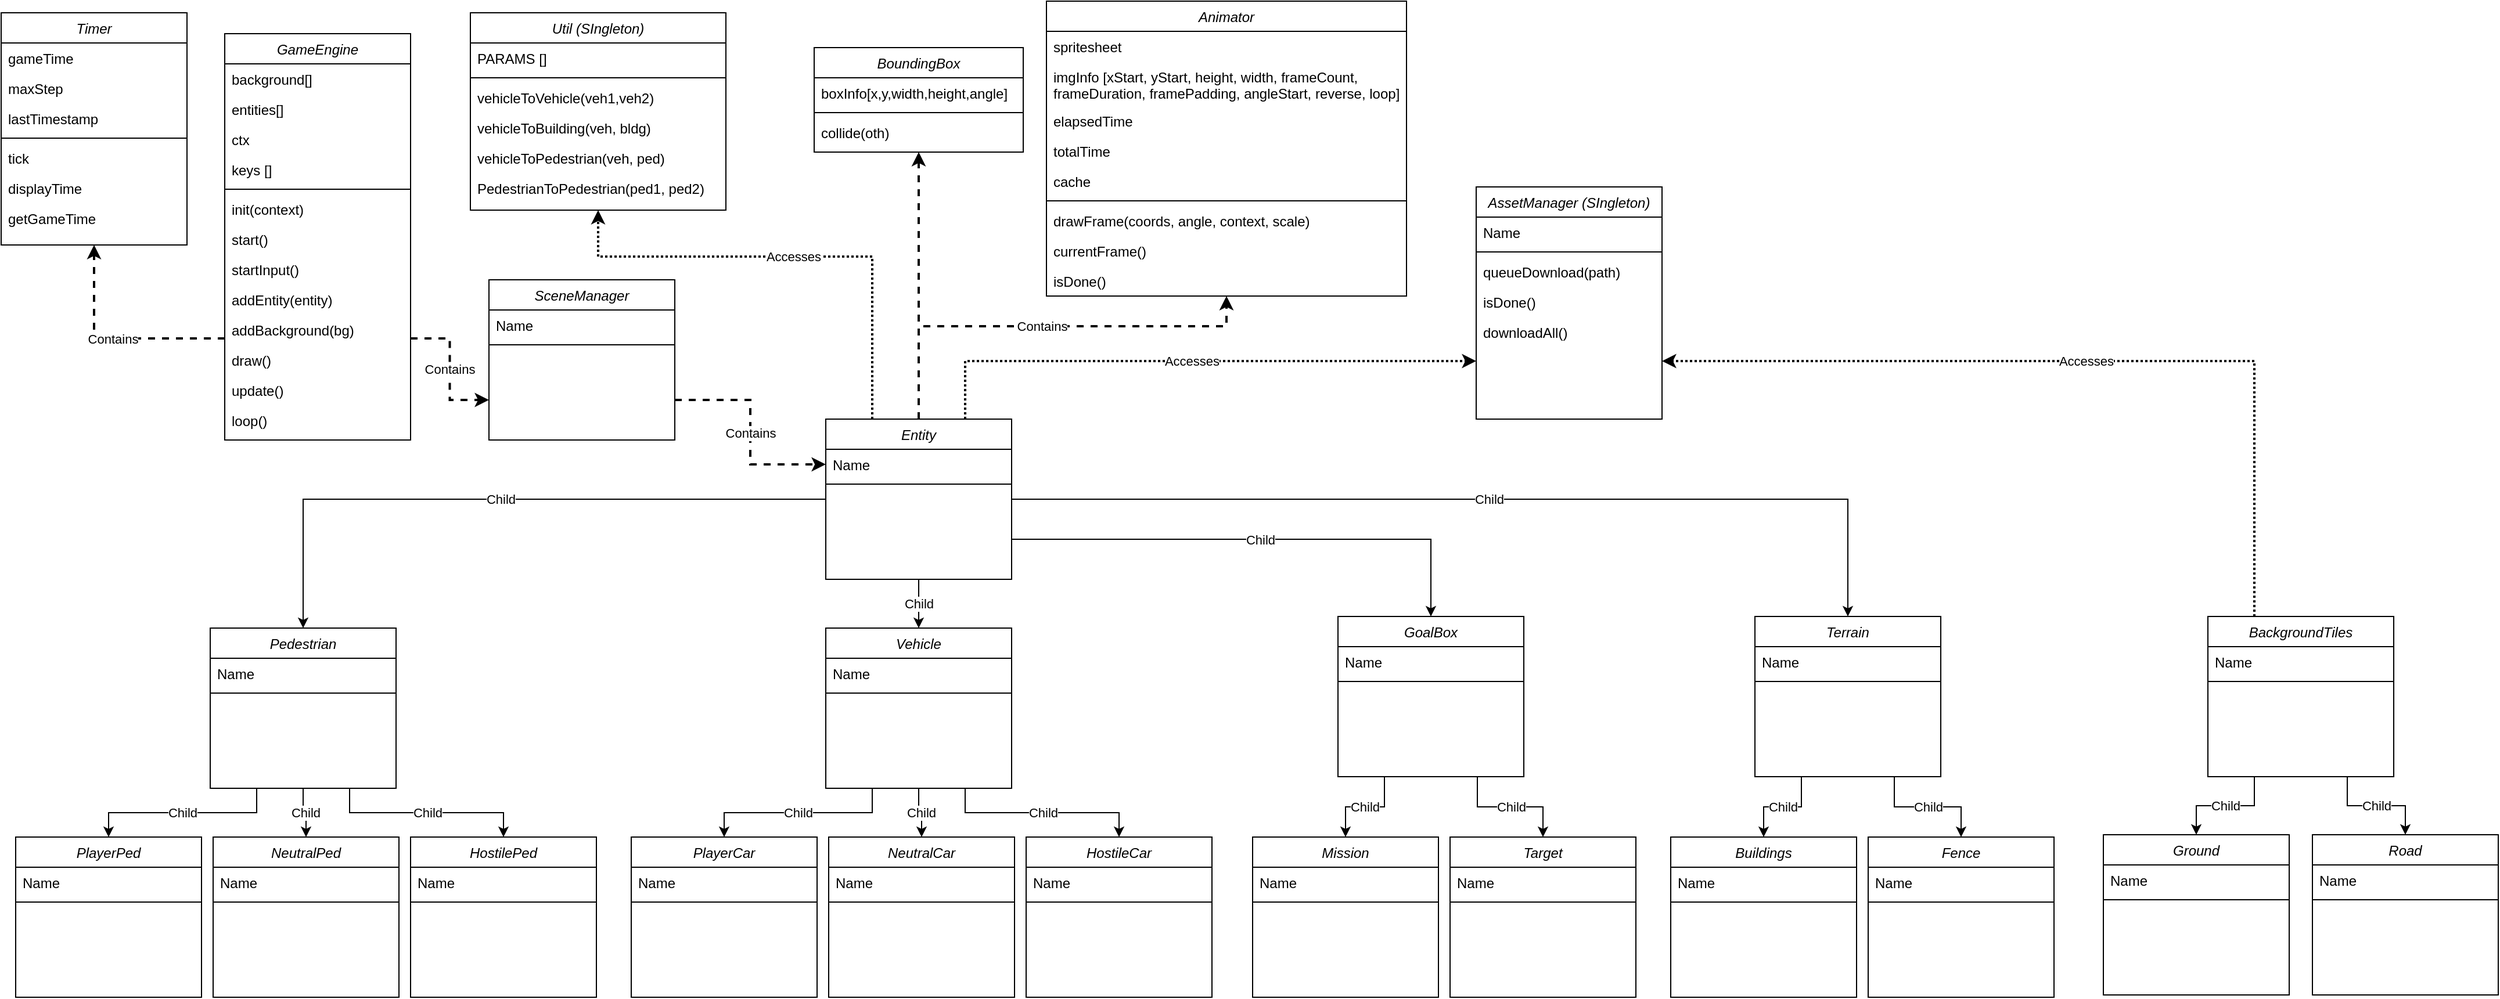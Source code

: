 <mxfile version="15.4.0" type="device"><diagram id="C5RBs43oDa-KdzZeNtuy" name="Game"><mxGraphModel dx="1024" dy="632" grid="1" gridSize="10" guides="1" tooltips="1" connect="1" arrows="1" fold="1" page="1" pageScale="1" pageWidth="827" pageHeight="1169" math="0" shadow="0"><root><mxCell id="WIyWlLk6GJQsqaUBKTNV-0"/><mxCell id="WIyWlLk6GJQsqaUBKTNV-1" parent="WIyWlLk6GJQsqaUBKTNV-0"/><mxCell id="l1KLPTebDnx1lyu9TXCn-94" value="Contains" style="edgeStyle=orthogonalEdgeStyle;rounded=0;orthogonalLoop=1;jettySize=auto;html=1;exitX=1;exitY=0.75;exitDx=0;exitDy=0;entryX=0;entryY=0.75;entryDx=0;entryDy=0;dashed=1;strokeWidth=2;" parent="WIyWlLk6GJQsqaUBKTNV-1" source="zkfFHV4jXpPFQw0GAbJ--0" target="l1KLPTebDnx1lyu9TXCn-67" edge="1"><mxGeometry relative="1" as="geometry"/></mxCell><mxCell id="zkfFHV4jXpPFQw0GAbJ--0" value="GameEngine" style="swimlane;fontStyle=2;align=center;verticalAlign=top;childLayout=stackLayout;horizontal=1;startSize=26;horizontalStack=0;resizeParent=1;resizeLast=0;collapsible=1;marginBottom=0;rounded=0;shadow=0;strokeWidth=1;" parent="WIyWlLk6GJQsqaUBKTNV-1" vertex="1"><mxGeometry x="202.5" y="38" width="160" height="350" as="geometry"><mxRectangle x="230" y="140" width="160" height="26" as="alternateBounds"/></mxGeometry></mxCell><mxCell id="zkfFHV4jXpPFQw0GAbJ--1" value="background[]" style="text;align=left;verticalAlign=top;spacingLeft=4;spacingRight=4;overflow=hidden;rotatable=0;points=[[0,0.5],[1,0.5]];portConstraint=eastwest;" parent="zkfFHV4jXpPFQw0GAbJ--0" vertex="1"><mxGeometry y="26" width="160" height="26" as="geometry"/></mxCell><mxCell id="om1hDxxVVIhPX9g-y12B-10" value="entities[]" style="text;align=left;verticalAlign=top;spacingLeft=4;spacingRight=4;overflow=hidden;rotatable=0;points=[[0,0.5],[1,0.5]];portConstraint=eastwest;" vertex="1" parent="zkfFHV4jXpPFQw0GAbJ--0"><mxGeometry y="52" width="160" height="26" as="geometry"/></mxCell><mxCell id="om1hDxxVVIhPX9g-y12B-12" value="ctx" style="text;align=left;verticalAlign=top;spacingLeft=4;spacingRight=4;overflow=hidden;rotatable=0;points=[[0,0.5],[1,0.5]];portConstraint=eastwest;" vertex="1" parent="zkfFHV4jXpPFQw0GAbJ--0"><mxGeometry y="78" width="160" height="26" as="geometry"/></mxCell><mxCell id="om1hDxxVVIhPX9g-y12B-13" value="keys []" style="text;align=left;verticalAlign=top;spacingLeft=4;spacingRight=4;overflow=hidden;rotatable=0;points=[[0,0.5],[1,0.5]];portConstraint=eastwest;" vertex="1" parent="zkfFHV4jXpPFQw0GAbJ--0"><mxGeometry y="104" width="160" height="26" as="geometry"/></mxCell><mxCell id="zkfFHV4jXpPFQw0GAbJ--4" value="" style="line;html=1;strokeWidth=1;align=left;verticalAlign=middle;spacingTop=-1;spacingLeft=3;spacingRight=3;rotatable=0;labelPosition=right;points=[];portConstraint=eastwest;" parent="zkfFHV4jXpPFQw0GAbJ--0" vertex="1"><mxGeometry y="130" width="160" height="8" as="geometry"/></mxCell><mxCell id="om1hDxxVVIhPX9g-y12B-0" value="init(context)" style="text;align=left;verticalAlign=top;spacingLeft=4;spacingRight=4;overflow=hidden;rotatable=0;points=[[0,0.5],[1,0.5]];portConstraint=eastwest;" vertex="1" parent="zkfFHV4jXpPFQw0GAbJ--0"><mxGeometry y="138" width="160" height="26" as="geometry"/></mxCell><mxCell id="om1hDxxVVIhPX9g-y12B-3" value="start()" style="text;align=left;verticalAlign=top;spacingLeft=4;spacingRight=4;overflow=hidden;rotatable=0;points=[[0,0.5],[1,0.5]];portConstraint=eastwest;" vertex="1" parent="zkfFHV4jXpPFQw0GAbJ--0"><mxGeometry y="164" width="160" height="26" as="geometry"/></mxCell><mxCell id="om1hDxxVVIhPX9g-y12B-4" value="startInput()" style="text;align=left;verticalAlign=top;spacingLeft=4;spacingRight=4;overflow=hidden;rotatable=0;points=[[0,0.5],[1,0.5]];portConstraint=eastwest;" vertex="1" parent="zkfFHV4jXpPFQw0GAbJ--0"><mxGeometry y="190" width="160" height="26" as="geometry"/></mxCell><mxCell id="om1hDxxVVIhPX9g-y12B-5" value="addEntity(entity)" style="text;align=left;verticalAlign=top;spacingLeft=4;spacingRight=4;overflow=hidden;rotatable=0;points=[[0,0.5],[1,0.5]];portConstraint=eastwest;" vertex="1" parent="zkfFHV4jXpPFQw0GAbJ--0"><mxGeometry y="216" width="160" height="26" as="geometry"/></mxCell><mxCell id="om1hDxxVVIhPX9g-y12B-6" value="addBackground(bg)" style="text;align=left;verticalAlign=top;spacingLeft=4;spacingRight=4;overflow=hidden;rotatable=0;points=[[0,0.5],[1,0.5]];portConstraint=eastwest;" vertex="1" parent="zkfFHV4jXpPFQw0GAbJ--0"><mxGeometry y="242" width="160" height="26" as="geometry"/></mxCell><mxCell id="om1hDxxVVIhPX9g-y12B-7" value="draw()" style="text;align=left;verticalAlign=top;spacingLeft=4;spacingRight=4;overflow=hidden;rotatable=0;points=[[0,0.5],[1,0.5]];portConstraint=eastwest;" vertex="1" parent="zkfFHV4jXpPFQw0GAbJ--0"><mxGeometry y="268" width="160" height="26" as="geometry"/></mxCell><mxCell id="om1hDxxVVIhPX9g-y12B-8" value="update()" style="text;align=left;verticalAlign=top;spacingLeft=4;spacingRight=4;overflow=hidden;rotatable=0;points=[[0,0.5],[1,0.5]];portConstraint=eastwest;" vertex="1" parent="zkfFHV4jXpPFQw0GAbJ--0"><mxGeometry y="294" width="160" height="26" as="geometry"/></mxCell><mxCell id="om1hDxxVVIhPX9g-y12B-9" value="loop()" style="text;align=left;verticalAlign=top;spacingLeft=4;spacingRight=4;overflow=hidden;rotatable=0;points=[[0,0.5],[1,0.5]];portConstraint=eastwest;" vertex="1" parent="zkfFHV4jXpPFQw0GAbJ--0"><mxGeometry y="320" width="160" height="26" as="geometry"/></mxCell><mxCell id="l1KLPTebDnx1lyu9TXCn-0" value="AssetManager (SIngleton)" style="swimlane;fontStyle=2;align=center;verticalAlign=top;childLayout=stackLayout;horizontal=1;startSize=26;horizontalStack=0;resizeParent=1;resizeLast=0;collapsible=1;marginBottom=0;rounded=0;shadow=0;strokeWidth=1;" parent="WIyWlLk6GJQsqaUBKTNV-1" vertex="1"><mxGeometry x="1280" y="170" width="160" height="200" as="geometry"><mxRectangle x="230" y="140" width="160" height="26" as="alternateBounds"/></mxGeometry></mxCell><mxCell id="l1KLPTebDnx1lyu9TXCn-1" value="Name" style="text;align=left;verticalAlign=top;spacingLeft=4;spacingRight=4;overflow=hidden;rotatable=0;points=[[0,0.5],[1,0.5]];portConstraint=eastwest;" parent="l1KLPTebDnx1lyu9TXCn-0" vertex="1"><mxGeometry y="26" width="160" height="26" as="geometry"/></mxCell><mxCell id="l1KLPTebDnx1lyu9TXCn-2" value="" style="line;html=1;strokeWidth=1;align=left;verticalAlign=middle;spacingTop=-1;spacingLeft=3;spacingRight=3;rotatable=0;labelPosition=right;points=[];portConstraint=eastwest;" parent="l1KLPTebDnx1lyu9TXCn-0" vertex="1"><mxGeometry y="52" width="160" height="8" as="geometry"/></mxCell><mxCell id="om1hDxxVVIhPX9g-y12B-14" value="queueDownload(path)" style="text;align=left;verticalAlign=top;spacingLeft=4;spacingRight=4;overflow=hidden;rotatable=0;points=[[0,0.5],[1,0.5]];portConstraint=eastwest;" vertex="1" parent="l1KLPTebDnx1lyu9TXCn-0"><mxGeometry y="60" width="160" height="26" as="geometry"/></mxCell><mxCell id="om1hDxxVVIhPX9g-y12B-15" value="isDone()" style="text;align=left;verticalAlign=top;spacingLeft=4;spacingRight=4;overflow=hidden;rotatable=0;points=[[0,0.5],[1,0.5]];portConstraint=eastwest;" vertex="1" parent="l1KLPTebDnx1lyu9TXCn-0"><mxGeometry y="86" width="160" height="26" as="geometry"/></mxCell><mxCell id="om1hDxxVVIhPX9g-y12B-16" value="downloadAll()" style="text;align=left;verticalAlign=top;spacingLeft=4;spacingRight=4;overflow=hidden;rotatable=0;points=[[0,0.5],[1,0.5]];portConstraint=eastwest;" vertex="1" parent="l1KLPTebDnx1lyu9TXCn-0"><mxGeometry y="112" width="160" height="26" as="geometry"/></mxCell><mxCell id="l1KLPTebDnx1lyu9TXCn-3" value="BoundingBox" style="swimlane;fontStyle=2;align=center;verticalAlign=top;childLayout=stackLayout;horizontal=1;startSize=26;horizontalStack=0;resizeParent=1;resizeLast=0;collapsible=1;marginBottom=0;rounded=0;shadow=0;strokeWidth=1;" parent="WIyWlLk6GJQsqaUBKTNV-1" vertex="1"><mxGeometry x="710" y="50" width="180" height="90" as="geometry"><mxRectangle x="230" y="140" width="160" height="26" as="alternateBounds"/></mxGeometry></mxCell><mxCell id="l1KLPTebDnx1lyu9TXCn-4" value="boxInfo[x,y,width,height,angle]" style="text;align=left;verticalAlign=top;spacingLeft=4;spacingRight=4;overflow=hidden;rotatable=0;points=[[0,0.5],[1,0.5]];portConstraint=eastwest;" parent="l1KLPTebDnx1lyu9TXCn-3" vertex="1"><mxGeometry y="26" width="180" height="26" as="geometry"/></mxCell><mxCell id="l1KLPTebDnx1lyu9TXCn-5" value="" style="line;html=1;strokeWidth=1;align=left;verticalAlign=middle;spacingTop=-1;spacingLeft=3;spacingRight=3;rotatable=0;labelPosition=right;points=[];portConstraint=eastwest;" parent="l1KLPTebDnx1lyu9TXCn-3" vertex="1"><mxGeometry y="52" width="180" height="8" as="geometry"/></mxCell><mxCell id="tDbL9Aos8U82Pil-wWXZ-18" value="collide(oth)" style="text;align=left;verticalAlign=top;spacingLeft=4;spacingRight=4;overflow=hidden;rotatable=0;points=[[0,0.5],[1,0.5]];portConstraint=eastwest;" parent="l1KLPTebDnx1lyu9TXCn-3" vertex="1"><mxGeometry y="60" width="180" height="26" as="geometry"/></mxCell><mxCell id="l1KLPTebDnx1lyu9TXCn-6" value="Animator" style="swimlane;fontStyle=2;align=center;verticalAlign=top;childLayout=stackLayout;horizontal=1;startSize=26;horizontalStack=0;resizeParent=1;resizeLast=0;collapsible=1;marginBottom=0;rounded=0;shadow=0;strokeWidth=1;" parent="WIyWlLk6GJQsqaUBKTNV-1" vertex="1"><mxGeometry x="910" y="10" width="310" height="254" as="geometry"><mxRectangle x="230" y="140" width="160" height="26" as="alternateBounds"/></mxGeometry></mxCell><mxCell id="l1KLPTebDnx1lyu9TXCn-7" value="spritesheet" style="text;align=left;verticalAlign=top;spacingLeft=4;spacingRight=4;overflow=hidden;rotatable=0;points=[[0,0.5],[1,0.5]];portConstraint=eastwest;" parent="l1KLPTebDnx1lyu9TXCn-6" vertex="1"><mxGeometry y="26" width="310" height="26" as="geometry"/></mxCell><mxCell id="tDbL9Aos8U82Pil-wWXZ-11" value="imgInfo [xStart, yStart, height, width, frameCount,&#10;frameDuration, framePadding, angleStart, reverse, loop]" style="text;align=left;verticalAlign=top;spacingLeft=4;spacingRight=4;overflow=hidden;rotatable=0;points=[[0,0.5],[1,0.5]];portConstraint=eastwest;" parent="l1KLPTebDnx1lyu9TXCn-6" vertex="1"><mxGeometry y="52" width="310" height="38" as="geometry"/></mxCell><mxCell id="tDbL9Aos8U82Pil-wWXZ-12" value="elapsedTime&#10;" style="text;align=left;verticalAlign=top;spacingLeft=4;spacingRight=4;overflow=hidden;rotatable=0;points=[[0,0.5],[1,0.5]];portConstraint=eastwest;" parent="l1KLPTebDnx1lyu9TXCn-6" vertex="1"><mxGeometry y="90" width="310" height="26" as="geometry"/></mxCell><mxCell id="tDbL9Aos8U82Pil-wWXZ-13" value="totalTime" style="text;align=left;verticalAlign=top;spacingLeft=4;spacingRight=4;overflow=hidden;rotatable=0;points=[[0,0.5],[1,0.5]];portConstraint=eastwest;" parent="l1KLPTebDnx1lyu9TXCn-6" vertex="1"><mxGeometry y="116" width="310" height="26" as="geometry"/></mxCell><mxCell id="tDbL9Aos8U82Pil-wWXZ-14" value="cache" style="text;align=left;verticalAlign=top;spacingLeft=4;spacingRight=4;overflow=hidden;rotatable=0;points=[[0,0.5],[1,0.5]];portConstraint=eastwest;" parent="l1KLPTebDnx1lyu9TXCn-6" vertex="1"><mxGeometry y="142" width="310" height="26" as="geometry"/></mxCell><mxCell id="l1KLPTebDnx1lyu9TXCn-8" value="" style="line;html=1;strokeWidth=1;align=left;verticalAlign=middle;spacingTop=-1;spacingLeft=3;spacingRight=3;rotatable=0;labelPosition=right;points=[];portConstraint=eastwest;" parent="l1KLPTebDnx1lyu9TXCn-6" vertex="1"><mxGeometry y="168" width="310" height="8" as="geometry"/></mxCell><mxCell id="tDbL9Aos8U82Pil-wWXZ-15" value="drawFrame(coords, angle, context, scale)" style="text;align=left;verticalAlign=top;spacingLeft=4;spacingRight=4;overflow=hidden;rotatable=0;points=[[0,0.5],[1,0.5]];portConstraint=eastwest;" parent="l1KLPTebDnx1lyu9TXCn-6" vertex="1"><mxGeometry y="176" width="310" height="26" as="geometry"/></mxCell><mxCell id="tDbL9Aos8U82Pil-wWXZ-16" value="currentFrame()" style="text;align=left;verticalAlign=top;spacingLeft=4;spacingRight=4;overflow=hidden;rotatable=0;points=[[0,0.5],[1,0.5]];portConstraint=eastwest;" parent="l1KLPTebDnx1lyu9TXCn-6" vertex="1"><mxGeometry y="202" width="310" height="26" as="geometry"/></mxCell><mxCell id="tDbL9Aos8U82Pil-wWXZ-17" value="isDone()" style="text;align=left;verticalAlign=top;spacingLeft=4;spacingRight=4;overflow=hidden;rotatable=0;points=[[0,0.5],[1,0.5]];portConstraint=eastwest;" parent="l1KLPTebDnx1lyu9TXCn-6" vertex="1"><mxGeometry y="228" width="310" height="26" as="geometry"/></mxCell><mxCell id="l1KLPTebDnx1lyu9TXCn-92" value="Child" style="edgeStyle=orthogonalEdgeStyle;rounded=0;orthogonalLoop=1;jettySize=auto;html=1;exitX=0.25;exitY=1;exitDx=0;exitDy=0;entryX=0.5;entryY=0;entryDx=0;entryDy=0;" parent="WIyWlLk6GJQsqaUBKTNV-1" source="l1KLPTebDnx1lyu9TXCn-9" target="l1KLPTebDnx1lyu9TXCn-12" edge="1"><mxGeometry relative="1" as="geometry"/></mxCell><mxCell id="l1KLPTebDnx1lyu9TXCn-93" value="Child" style="edgeStyle=orthogonalEdgeStyle;rounded=0;orthogonalLoop=1;jettySize=auto;html=1;exitX=0.75;exitY=1;exitDx=0;exitDy=0;entryX=0.5;entryY=0;entryDx=0;entryDy=0;" parent="WIyWlLk6GJQsqaUBKTNV-1" source="l1KLPTebDnx1lyu9TXCn-9" target="l1KLPTebDnx1lyu9TXCn-15" edge="1"><mxGeometry relative="1" as="geometry"/></mxCell><mxCell id="l1KLPTebDnx1lyu9TXCn-98" value="Accesses" style="edgeStyle=orthogonalEdgeStyle;rounded=0;orthogonalLoop=1;jettySize=auto;html=1;exitX=0.25;exitY=0;exitDx=0;exitDy=0;entryX=1;entryY=0.75;entryDx=0;entryDy=0;strokeWidth=2;dashed=1;dashPattern=1 1;" parent="WIyWlLk6GJQsqaUBKTNV-1" source="l1KLPTebDnx1lyu9TXCn-9" target="l1KLPTebDnx1lyu9TXCn-0" edge="1"><mxGeometry relative="1" as="geometry"/></mxCell><mxCell id="l1KLPTebDnx1lyu9TXCn-9" value="BackgroundTiles" style="swimlane;fontStyle=2;align=center;verticalAlign=top;childLayout=stackLayout;horizontal=1;startSize=26;horizontalStack=0;resizeParent=1;resizeLast=0;collapsible=1;marginBottom=0;rounded=0;shadow=0;strokeWidth=1;" parent="WIyWlLk6GJQsqaUBKTNV-1" vertex="1"><mxGeometry x="1910" y="540" width="160" height="138" as="geometry"><mxRectangle x="230" y="140" width="160" height="26" as="alternateBounds"/></mxGeometry></mxCell><mxCell id="l1KLPTebDnx1lyu9TXCn-10" value="Name" style="text;align=left;verticalAlign=top;spacingLeft=4;spacingRight=4;overflow=hidden;rotatable=0;points=[[0,0.5],[1,0.5]];portConstraint=eastwest;" parent="l1KLPTebDnx1lyu9TXCn-9" vertex="1"><mxGeometry y="26" width="160" height="26" as="geometry"/></mxCell><mxCell id="l1KLPTebDnx1lyu9TXCn-11" value="" style="line;html=1;strokeWidth=1;align=left;verticalAlign=middle;spacingTop=-1;spacingLeft=3;spacingRight=3;rotatable=0;labelPosition=right;points=[];portConstraint=eastwest;" parent="l1KLPTebDnx1lyu9TXCn-9" vertex="1"><mxGeometry y="52" width="160" height="8" as="geometry"/></mxCell><mxCell id="l1KLPTebDnx1lyu9TXCn-12" value="Ground" style="swimlane;fontStyle=2;align=center;verticalAlign=top;childLayout=stackLayout;horizontal=1;startSize=26;horizontalStack=0;resizeParent=1;resizeLast=0;collapsible=1;marginBottom=0;rounded=0;shadow=0;strokeWidth=1;" parent="WIyWlLk6GJQsqaUBKTNV-1" vertex="1"><mxGeometry x="1820" y="728" width="160" height="138" as="geometry"><mxRectangle x="230" y="140" width="160" height="26" as="alternateBounds"/></mxGeometry></mxCell><mxCell id="l1KLPTebDnx1lyu9TXCn-13" value="Name" style="text;align=left;verticalAlign=top;spacingLeft=4;spacingRight=4;overflow=hidden;rotatable=0;points=[[0,0.5],[1,0.5]];portConstraint=eastwest;" parent="l1KLPTebDnx1lyu9TXCn-12" vertex="1"><mxGeometry y="26" width="160" height="26" as="geometry"/></mxCell><mxCell id="l1KLPTebDnx1lyu9TXCn-14" value="" style="line;html=1;strokeWidth=1;align=left;verticalAlign=middle;spacingTop=-1;spacingLeft=3;spacingRight=3;rotatable=0;labelPosition=right;points=[];portConstraint=eastwest;" parent="l1KLPTebDnx1lyu9TXCn-12" vertex="1"><mxGeometry y="52" width="160" height="8" as="geometry"/></mxCell><mxCell id="l1KLPTebDnx1lyu9TXCn-15" value="Road" style="swimlane;fontStyle=2;align=center;verticalAlign=top;childLayout=stackLayout;horizontal=1;startSize=26;horizontalStack=0;resizeParent=1;resizeLast=0;collapsible=1;marginBottom=0;rounded=0;shadow=0;strokeWidth=1;" parent="WIyWlLk6GJQsqaUBKTNV-1" vertex="1"><mxGeometry x="2000" y="728" width="160" height="138" as="geometry"><mxRectangle x="230" y="140" width="160" height="26" as="alternateBounds"/></mxGeometry></mxCell><mxCell id="l1KLPTebDnx1lyu9TXCn-16" value="Name" style="text;align=left;verticalAlign=top;spacingLeft=4;spacingRight=4;overflow=hidden;rotatable=0;points=[[0,0.5],[1,0.5]];portConstraint=eastwest;" parent="l1KLPTebDnx1lyu9TXCn-15" vertex="1"><mxGeometry y="26" width="160" height="26" as="geometry"/></mxCell><mxCell id="l1KLPTebDnx1lyu9TXCn-17" value="" style="line;html=1;strokeWidth=1;align=left;verticalAlign=middle;spacingTop=-1;spacingLeft=3;spacingRight=3;rotatable=0;labelPosition=right;points=[];portConstraint=eastwest;" parent="l1KLPTebDnx1lyu9TXCn-15" vertex="1"><mxGeometry y="52" width="160" height="8" as="geometry"/></mxCell><mxCell id="l1KLPTebDnx1lyu9TXCn-18" value="Buildings" style="swimlane;fontStyle=2;align=center;verticalAlign=top;childLayout=stackLayout;horizontal=1;startSize=26;horizontalStack=0;resizeParent=1;resizeLast=0;collapsible=1;marginBottom=0;rounded=0;shadow=0;strokeWidth=1;" parent="WIyWlLk6GJQsqaUBKTNV-1" vertex="1"><mxGeometry x="1447.5" y="730" width="160" height="138" as="geometry"><mxRectangle x="230" y="140" width="160" height="26" as="alternateBounds"/></mxGeometry></mxCell><mxCell id="l1KLPTebDnx1lyu9TXCn-19" value="Name" style="text;align=left;verticalAlign=top;spacingLeft=4;spacingRight=4;overflow=hidden;rotatable=0;points=[[0,0.5],[1,0.5]];portConstraint=eastwest;" parent="l1KLPTebDnx1lyu9TXCn-18" vertex="1"><mxGeometry y="26" width="160" height="26" as="geometry"/></mxCell><mxCell id="l1KLPTebDnx1lyu9TXCn-20" value="" style="line;html=1;strokeWidth=1;align=left;verticalAlign=middle;spacingTop=-1;spacingLeft=3;spacingRight=3;rotatable=0;labelPosition=right;points=[];portConstraint=eastwest;" parent="l1KLPTebDnx1lyu9TXCn-18" vertex="1"><mxGeometry y="52" width="160" height="8" as="geometry"/></mxCell><mxCell id="l1KLPTebDnx1lyu9TXCn-82" value="Child" style="edgeStyle=orthogonalEdgeStyle;rounded=0;orthogonalLoop=1;jettySize=auto;html=1;exitX=0.25;exitY=1;exitDx=0;exitDy=0;entryX=0.5;entryY=0;entryDx=0;entryDy=0;" parent="WIyWlLk6GJQsqaUBKTNV-1" source="l1KLPTebDnx1lyu9TXCn-21" target="l1KLPTebDnx1lyu9TXCn-33" edge="1"><mxGeometry relative="1" as="geometry"/></mxCell><mxCell id="l1KLPTebDnx1lyu9TXCn-83" value="Child" style="edgeStyle=orthogonalEdgeStyle;rounded=0;orthogonalLoop=1;jettySize=auto;html=1;exitX=0.5;exitY=1;exitDx=0;exitDy=0;entryX=0.5;entryY=0;entryDx=0;entryDy=0;" parent="WIyWlLk6GJQsqaUBKTNV-1" source="l1KLPTebDnx1lyu9TXCn-21" target="l1KLPTebDnx1lyu9TXCn-36" edge="1"><mxGeometry relative="1" as="geometry"/></mxCell><mxCell id="l1KLPTebDnx1lyu9TXCn-84" value="Child" style="edgeStyle=orthogonalEdgeStyle;rounded=0;orthogonalLoop=1;jettySize=auto;html=1;exitX=0.75;exitY=1;exitDx=0;exitDy=0;entryX=0.5;entryY=0;entryDx=0;entryDy=0;" parent="WIyWlLk6GJQsqaUBKTNV-1" source="l1KLPTebDnx1lyu9TXCn-21" target="l1KLPTebDnx1lyu9TXCn-49" edge="1"><mxGeometry relative="1" as="geometry"/></mxCell><mxCell id="l1KLPTebDnx1lyu9TXCn-21" value="Pedestrian" style="swimlane;fontStyle=2;align=center;verticalAlign=top;childLayout=stackLayout;horizontal=1;startSize=26;horizontalStack=0;resizeParent=1;resizeLast=0;collapsible=1;marginBottom=0;rounded=0;shadow=0;strokeWidth=1;" parent="WIyWlLk6GJQsqaUBKTNV-1" vertex="1"><mxGeometry x="190" y="550" width="160" height="138" as="geometry"><mxRectangle x="230" y="140" width="160" height="26" as="alternateBounds"/></mxGeometry></mxCell><mxCell id="l1KLPTebDnx1lyu9TXCn-22" value="Name" style="text;align=left;verticalAlign=top;spacingLeft=4;spacingRight=4;overflow=hidden;rotatable=0;points=[[0,0.5],[1,0.5]];portConstraint=eastwest;" parent="l1KLPTebDnx1lyu9TXCn-21" vertex="1"><mxGeometry y="26" width="160" height="26" as="geometry"/></mxCell><mxCell id="l1KLPTebDnx1lyu9TXCn-23" value="" style="line;html=1;strokeWidth=1;align=left;verticalAlign=middle;spacingTop=-1;spacingLeft=3;spacingRight=3;rotatable=0;labelPosition=right;points=[];portConstraint=eastwest;" parent="l1KLPTebDnx1lyu9TXCn-21" vertex="1"><mxGeometry y="52" width="160" height="8" as="geometry"/></mxCell><mxCell id="l1KLPTebDnx1lyu9TXCn-85" value="Child" style="edgeStyle=orthogonalEdgeStyle;rounded=0;orthogonalLoop=1;jettySize=auto;html=1;exitX=0.5;exitY=1;exitDx=0;exitDy=0;entryX=0.5;entryY=0;entryDx=0;entryDy=0;" parent="WIyWlLk6GJQsqaUBKTNV-1" source="l1KLPTebDnx1lyu9TXCn-24" target="l1KLPTebDnx1lyu9TXCn-30" edge="1"><mxGeometry relative="1" as="geometry"/></mxCell><mxCell id="l1KLPTebDnx1lyu9TXCn-86" value="Child" style="edgeStyle=orthogonalEdgeStyle;rounded=0;orthogonalLoop=1;jettySize=auto;html=1;exitX=0.25;exitY=1;exitDx=0;exitDy=0;entryX=0.5;entryY=0;entryDx=0;entryDy=0;" parent="WIyWlLk6GJQsqaUBKTNV-1" source="l1KLPTebDnx1lyu9TXCn-24" target="l1KLPTebDnx1lyu9TXCn-27" edge="1"><mxGeometry relative="1" as="geometry"/></mxCell><mxCell id="l1KLPTebDnx1lyu9TXCn-87" value="Child" style="edgeStyle=orthogonalEdgeStyle;rounded=0;orthogonalLoop=1;jettySize=auto;html=1;exitX=0.75;exitY=1;exitDx=0;exitDy=0;entryX=0.5;entryY=0;entryDx=0;entryDy=0;" parent="WIyWlLk6GJQsqaUBKTNV-1" source="l1KLPTebDnx1lyu9TXCn-24" target="l1KLPTebDnx1lyu9TXCn-52" edge="1"><mxGeometry relative="1" as="geometry"/></mxCell><mxCell id="l1KLPTebDnx1lyu9TXCn-24" value="Vehicle" style="swimlane;fontStyle=2;align=center;verticalAlign=top;childLayout=stackLayout;horizontal=1;startSize=26;horizontalStack=0;resizeParent=1;resizeLast=0;collapsible=1;marginBottom=0;rounded=0;shadow=0;strokeWidth=1;" parent="WIyWlLk6GJQsqaUBKTNV-1" vertex="1"><mxGeometry x="720" y="550" width="160" height="138" as="geometry"><mxRectangle x="230" y="140" width="160" height="26" as="alternateBounds"/></mxGeometry></mxCell><mxCell id="l1KLPTebDnx1lyu9TXCn-25" value="Name" style="text;align=left;verticalAlign=top;spacingLeft=4;spacingRight=4;overflow=hidden;rotatable=0;points=[[0,0.5],[1,0.5]];portConstraint=eastwest;" parent="l1KLPTebDnx1lyu9TXCn-24" vertex="1"><mxGeometry y="26" width="160" height="26" as="geometry"/></mxCell><mxCell id="l1KLPTebDnx1lyu9TXCn-26" value="" style="line;html=1;strokeWidth=1;align=left;verticalAlign=middle;spacingTop=-1;spacingLeft=3;spacingRight=3;rotatable=0;labelPosition=right;points=[];portConstraint=eastwest;" parent="l1KLPTebDnx1lyu9TXCn-24" vertex="1"><mxGeometry y="52" width="160" height="8" as="geometry"/></mxCell><mxCell id="l1KLPTebDnx1lyu9TXCn-27" value="PlayerCar" style="swimlane;fontStyle=2;align=center;verticalAlign=top;childLayout=stackLayout;horizontal=1;startSize=26;horizontalStack=0;resizeParent=1;resizeLast=0;collapsible=1;marginBottom=0;rounded=0;shadow=0;strokeWidth=1;" parent="WIyWlLk6GJQsqaUBKTNV-1" vertex="1"><mxGeometry x="552.5" y="730" width="160" height="138" as="geometry"><mxRectangle x="230" y="140" width="160" height="26" as="alternateBounds"/></mxGeometry></mxCell><mxCell id="l1KLPTebDnx1lyu9TXCn-28" value="Name" style="text;align=left;verticalAlign=top;spacingLeft=4;spacingRight=4;overflow=hidden;rotatable=0;points=[[0,0.5],[1,0.5]];portConstraint=eastwest;" parent="l1KLPTebDnx1lyu9TXCn-27" vertex="1"><mxGeometry y="26" width="160" height="26" as="geometry"/></mxCell><mxCell id="l1KLPTebDnx1lyu9TXCn-29" value="" style="line;html=1;strokeWidth=1;align=left;verticalAlign=middle;spacingTop=-1;spacingLeft=3;spacingRight=3;rotatable=0;labelPosition=right;points=[];portConstraint=eastwest;" parent="l1KLPTebDnx1lyu9TXCn-27" vertex="1"><mxGeometry y="52" width="160" height="8" as="geometry"/></mxCell><mxCell id="l1KLPTebDnx1lyu9TXCn-30" value="NeutralCar" style="swimlane;fontStyle=2;align=center;verticalAlign=top;childLayout=stackLayout;horizontal=1;startSize=26;horizontalStack=0;resizeParent=1;resizeLast=0;collapsible=1;marginBottom=0;rounded=0;shadow=0;strokeWidth=1;" parent="WIyWlLk6GJQsqaUBKTNV-1" vertex="1"><mxGeometry x="722.5" y="730" width="160" height="138" as="geometry"><mxRectangle x="230" y="140" width="160" height="26" as="alternateBounds"/></mxGeometry></mxCell><mxCell id="l1KLPTebDnx1lyu9TXCn-31" value="Name" style="text;align=left;verticalAlign=top;spacingLeft=4;spacingRight=4;overflow=hidden;rotatable=0;points=[[0,0.5],[1,0.5]];portConstraint=eastwest;" parent="l1KLPTebDnx1lyu9TXCn-30" vertex="1"><mxGeometry y="26" width="160" height="26" as="geometry"/></mxCell><mxCell id="l1KLPTebDnx1lyu9TXCn-32" value="" style="line;html=1;strokeWidth=1;align=left;verticalAlign=middle;spacingTop=-1;spacingLeft=3;spacingRight=3;rotatable=0;labelPosition=right;points=[];portConstraint=eastwest;" parent="l1KLPTebDnx1lyu9TXCn-30" vertex="1"><mxGeometry y="52" width="160" height="8" as="geometry"/></mxCell><mxCell id="l1KLPTebDnx1lyu9TXCn-33" value="PlayerPed" style="swimlane;fontStyle=2;align=center;verticalAlign=top;childLayout=stackLayout;horizontal=1;startSize=26;horizontalStack=0;resizeParent=1;resizeLast=0;collapsible=1;marginBottom=0;rounded=0;shadow=0;strokeWidth=1;" parent="WIyWlLk6GJQsqaUBKTNV-1" vertex="1"><mxGeometry x="22.5" y="730" width="160" height="138" as="geometry"><mxRectangle x="230" y="140" width="160" height="26" as="alternateBounds"/></mxGeometry></mxCell><mxCell id="l1KLPTebDnx1lyu9TXCn-34" value="Name" style="text;align=left;verticalAlign=top;spacingLeft=4;spacingRight=4;overflow=hidden;rotatable=0;points=[[0,0.5],[1,0.5]];portConstraint=eastwest;" parent="l1KLPTebDnx1lyu9TXCn-33" vertex="1"><mxGeometry y="26" width="160" height="26" as="geometry"/></mxCell><mxCell id="l1KLPTebDnx1lyu9TXCn-35" value="" style="line;html=1;strokeWidth=1;align=left;verticalAlign=middle;spacingTop=-1;spacingLeft=3;spacingRight=3;rotatable=0;labelPosition=right;points=[];portConstraint=eastwest;" parent="l1KLPTebDnx1lyu9TXCn-33" vertex="1"><mxGeometry y="52" width="160" height="8" as="geometry"/></mxCell><mxCell id="l1KLPTebDnx1lyu9TXCn-36" value="NeutralPed" style="swimlane;fontStyle=2;align=center;verticalAlign=top;childLayout=stackLayout;horizontal=1;startSize=26;horizontalStack=0;resizeParent=1;resizeLast=0;collapsible=1;marginBottom=0;rounded=0;shadow=0;strokeWidth=1;" parent="WIyWlLk6GJQsqaUBKTNV-1" vertex="1"><mxGeometry x="192.5" y="730" width="160" height="138" as="geometry"><mxRectangle x="230" y="140" width="160" height="26" as="alternateBounds"/></mxGeometry></mxCell><mxCell id="l1KLPTebDnx1lyu9TXCn-37" value="Name" style="text;align=left;verticalAlign=top;spacingLeft=4;spacingRight=4;overflow=hidden;rotatable=0;points=[[0,0.5],[1,0.5]];portConstraint=eastwest;" parent="l1KLPTebDnx1lyu9TXCn-36" vertex="1"><mxGeometry y="26" width="160" height="26" as="geometry"/></mxCell><mxCell id="l1KLPTebDnx1lyu9TXCn-38" value="" style="line;html=1;strokeWidth=1;align=left;verticalAlign=middle;spacingTop=-1;spacingLeft=3;spacingRight=3;rotatable=0;labelPosition=right;points=[];portConstraint=eastwest;" parent="l1KLPTebDnx1lyu9TXCn-36" vertex="1"><mxGeometry y="52" width="160" height="8" as="geometry"/></mxCell><mxCell id="l1KLPTebDnx1lyu9TXCn-88" value="Child" style="edgeStyle=orthogonalEdgeStyle;rounded=0;orthogonalLoop=1;jettySize=auto;html=1;exitX=0.25;exitY=1;exitDx=0;exitDy=0;entryX=0.5;entryY=0;entryDx=0;entryDy=0;" parent="WIyWlLk6GJQsqaUBKTNV-1" source="l1KLPTebDnx1lyu9TXCn-39" target="l1KLPTebDnx1lyu9TXCn-42" edge="1"><mxGeometry relative="1" as="geometry"/></mxCell><mxCell id="l1KLPTebDnx1lyu9TXCn-89" value="Child" style="edgeStyle=orthogonalEdgeStyle;rounded=0;orthogonalLoop=1;jettySize=auto;html=1;exitX=0.75;exitY=1;exitDx=0;exitDy=0;entryX=0.5;entryY=0;entryDx=0;entryDy=0;" parent="WIyWlLk6GJQsqaUBKTNV-1" source="l1KLPTebDnx1lyu9TXCn-39" target="l1KLPTebDnx1lyu9TXCn-45" edge="1"><mxGeometry relative="1" as="geometry"/></mxCell><mxCell id="l1KLPTebDnx1lyu9TXCn-39" value="GoalBox" style="swimlane;fontStyle=2;align=center;verticalAlign=top;childLayout=stackLayout;horizontal=1;startSize=26;horizontalStack=0;resizeParent=1;resizeLast=0;collapsible=1;marginBottom=0;rounded=0;shadow=0;strokeWidth=1;" parent="WIyWlLk6GJQsqaUBKTNV-1" vertex="1"><mxGeometry x="1161" y="540" width="160" height="138" as="geometry"><mxRectangle x="230" y="140" width="160" height="26" as="alternateBounds"/></mxGeometry></mxCell><mxCell id="l1KLPTebDnx1lyu9TXCn-40" value="Name" style="text;align=left;verticalAlign=top;spacingLeft=4;spacingRight=4;overflow=hidden;rotatable=0;points=[[0,0.5],[1,0.5]];portConstraint=eastwest;" parent="l1KLPTebDnx1lyu9TXCn-39" vertex="1"><mxGeometry y="26" width="160" height="26" as="geometry"/></mxCell><mxCell id="l1KLPTebDnx1lyu9TXCn-41" value="" style="line;html=1;strokeWidth=1;align=left;verticalAlign=middle;spacingTop=-1;spacingLeft=3;spacingRight=3;rotatable=0;labelPosition=right;points=[];portConstraint=eastwest;" parent="l1KLPTebDnx1lyu9TXCn-39" vertex="1"><mxGeometry y="52" width="160" height="8" as="geometry"/></mxCell><mxCell id="l1KLPTebDnx1lyu9TXCn-42" value="Mission" style="swimlane;fontStyle=2;align=center;verticalAlign=top;childLayout=stackLayout;horizontal=1;startSize=26;horizontalStack=0;resizeParent=1;resizeLast=0;collapsible=1;marginBottom=0;rounded=0;shadow=0;strokeWidth=1;" parent="WIyWlLk6GJQsqaUBKTNV-1" vertex="1"><mxGeometry x="1087.5" y="730" width="160" height="138" as="geometry"><mxRectangle x="230" y="140" width="160" height="26" as="alternateBounds"/></mxGeometry></mxCell><mxCell id="l1KLPTebDnx1lyu9TXCn-43" value="Name" style="text;align=left;verticalAlign=top;spacingLeft=4;spacingRight=4;overflow=hidden;rotatable=0;points=[[0,0.5],[1,0.5]];portConstraint=eastwest;" parent="l1KLPTebDnx1lyu9TXCn-42" vertex="1"><mxGeometry y="26" width="160" height="26" as="geometry"/></mxCell><mxCell id="l1KLPTebDnx1lyu9TXCn-44" value="" style="line;html=1;strokeWidth=1;align=left;verticalAlign=middle;spacingTop=-1;spacingLeft=3;spacingRight=3;rotatable=0;labelPosition=right;points=[];portConstraint=eastwest;" parent="l1KLPTebDnx1lyu9TXCn-42" vertex="1"><mxGeometry y="52" width="160" height="8" as="geometry"/></mxCell><mxCell id="l1KLPTebDnx1lyu9TXCn-45" value="Target" style="swimlane;fontStyle=2;align=center;verticalAlign=top;childLayout=stackLayout;horizontal=1;startSize=26;horizontalStack=0;resizeParent=1;resizeLast=0;collapsible=1;marginBottom=0;rounded=0;shadow=0;strokeWidth=1;" parent="WIyWlLk6GJQsqaUBKTNV-1" vertex="1"><mxGeometry x="1257.5" y="730" width="160" height="138" as="geometry"><mxRectangle x="230" y="140" width="160" height="26" as="alternateBounds"/></mxGeometry></mxCell><mxCell id="l1KLPTebDnx1lyu9TXCn-46" value="Name" style="text;align=left;verticalAlign=top;spacingLeft=4;spacingRight=4;overflow=hidden;rotatable=0;points=[[0,0.5],[1,0.5]];portConstraint=eastwest;" parent="l1KLPTebDnx1lyu9TXCn-45" vertex="1"><mxGeometry y="26" width="160" height="26" as="geometry"/></mxCell><mxCell id="l1KLPTebDnx1lyu9TXCn-47" value="" style="line;html=1;strokeWidth=1;align=left;verticalAlign=middle;spacingTop=-1;spacingLeft=3;spacingRight=3;rotatable=0;labelPosition=right;points=[];portConstraint=eastwest;" parent="l1KLPTebDnx1lyu9TXCn-45" vertex="1"><mxGeometry y="52" width="160" height="8" as="geometry"/></mxCell><mxCell id="l1KLPTebDnx1lyu9TXCn-49" value="HostilePed" style="swimlane;fontStyle=2;align=center;verticalAlign=top;childLayout=stackLayout;horizontal=1;startSize=26;horizontalStack=0;resizeParent=1;resizeLast=0;collapsible=1;marginBottom=0;rounded=0;shadow=0;strokeWidth=1;" parent="WIyWlLk6GJQsqaUBKTNV-1" vertex="1"><mxGeometry x="362.5" y="730" width="160" height="138" as="geometry"><mxRectangle x="230" y="140" width="160" height="26" as="alternateBounds"/></mxGeometry></mxCell><mxCell id="l1KLPTebDnx1lyu9TXCn-50" value="Name" style="text;align=left;verticalAlign=top;spacingLeft=4;spacingRight=4;overflow=hidden;rotatable=0;points=[[0,0.5],[1,0.5]];portConstraint=eastwest;" parent="l1KLPTebDnx1lyu9TXCn-49" vertex="1"><mxGeometry y="26" width="160" height="26" as="geometry"/></mxCell><mxCell id="l1KLPTebDnx1lyu9TXCn-51" value="" style="line;html=1;strokeWidth=1;align=left;verticalAlign=middle;spacingTop=-1;spacingLeft=3;spacingRight=3;rotatable=0;labelPosition=right;points=[];portConstraint=eastwest;" parent="l1KLPTebDnx1lyu9TXCn-49" vertex="1"><mxGeometry y="52" width="160" height="8" as="geometry"/></mxCell><mxCell id="l1KLPTebDnx1lyu9TXCn-52" value="HostileCar" style="swimlane;fontStyle=2;align=center;verticalAlign=top;childLayout=stackLayout;horizontal=1;startSize=26;horizontalStack=0;resizeParent=1;resizeLast=0;collapsible=1;marginBottom=0;rounded=0;shadow=0;strokeWidth=1;" parent="WIyWlLk6GJQsqaUBKTNV-1" vertex="1"><mxGeometry x="892.5" y="730" width="160" height="138" as="geometry"><mxRectangle x="230" y="140" width="160" height="26" as="alternateBounds"/></mxGeometry></mxCell><mxCell id="l1KLPTebDnx1lyu9TXCn-53" value="Name" style="text;align=left;verticalAlign=top;spacingLeft=4;spacingRight=4;overflow=hidden;rotatable=0;points=[[0,0.5],[1,0.5]];portConstraint=eastwest;" parent="l1KLPTebDnx1lyu9TXCn-52" vertex="1"><mxGeometry y="26" width="160" height="26" as="geometry"/></mxCell><mxCell id="l1KLPTebDnx1lyu9TXCn-54" value="" style="line;html=1;strokeWidth=1;align=left;verticalAlign=middle;spacingTop=-1;spacingLeft=3;spacingRight=3;rotatable=0;labelPosition=right;points=[];portConstraint=eastwest;" parent="l1KLPTebDnx1lyu9TXCn-52" vertex="1"><mxGeometry y="52" width="160" height="8" as="geometry"/></mxCell><mxCell id="l1KLPTebDnx1lyu9TXCn-76" value="Contains" style="edgeStyle=orthogonalEdgeStyle;rounded=0;orthogonalLoop=1;jettySize=auto;html=1;exitX=0.5;exitY=0;exitDx=0;exitDy=0;entryX=0.5;entryY=1;entryDx=0;entryDy=0;dashed=1;strokeWidth=2;" parent="WIyWlLk6GJQsqaUBKTNV-1" source="l1KLPTebDnx1lyu9TXCn-55" target="l1KLPTebDnx1lyu9TXCn-6" edge="1"><mxGeometry relative="1" as="geometry"><Array as="points"><mxPoint x="800" y="290"/><mxPoint x="1065" y="290"/></Array></mxGeometry></mxCell><mxCell id="l1KLPTebDnx1lyu9TXCn-78" value="Child" style="edgeStyle=orthogonalEdgeStyle;rounded=0;orthogonalLoop=1;jettySize=auto;html=1;exitX=0.5;exitY=1;exitDx=0;exitDy=0;entryX=0.5;entryY=0;entryDx=0;entryDy=0;" parent="WIyWlLk6GJQsqaUBKTNV-1" source="l1KLPTebDnx1lyu9TXCn-55" target="l1KLPTebDnx1lyu9TXCn-24" edge="1"><mxGeometry relative="1" as="geometry"/></mxCell><mxCell id="l1KLPTebDnx1lyu9TXCn-79" value="Child" style="edgeStyle=orthogonalEdgeStyle;rounded=0;orthogonalLoop=1;jettySize=auto;html=1;exitX=0;exitY=0.5;exitDx=0;exitDy=0;entryX=0.5;entryY=0;entryDx=0;entryDy=0;" parent="WIyWlLk6GJQsqaUBKTNV-1" source="l1KLPTebDnx1lyu9TXCn-55" target="l1KLPTebDnx1lyu9TXCn-21" edge="1"><mxGeometry relative="1" as="geometry"/></mxCell><mxCell id="l1KLPTebDnx1lyu9TXCn-80" value="Child" style="edgeStyle=orthogonalEdgeStyle;rounded=0;orthogonalLoop=1;jettySize=auto;html=1;exitX=1;exitY=0.75;exitDx=0;exitDy=0;entryX=0.5;entryY=0;entryDx=0;entryDy=0;" parent="WIyWlLk6GJQsqaUBKTNV-1" source="l1KLPTebDnx1lyu9TXCn-55" target="l1KLPTebDnx1lyu9TXCn-39" edge="1"><mxGeometry relative="1" as="geometry"/></mxCell><mxCell id="l1KLPTebDnx1lyu9TXCn-81" value="Child" style="edgeStyle=orthogonalEdgeStyle;rounded=0;orthogonalLoop=1;jettySize=auto;html=1;exitX=1;exitY=0.5;exitDx=0;exitDy=0;entryX=0.5;entryY=0;entryDx=0;entryDy=0;" parent="WIyWlLk6GJQsqaUBKTNV-1" source="l1KLPTebDnx1lyu9TXCn-55" target="l1KLPTebDnx1lyu9TXCn-61" edge="1"><mxGeometry relative="1" as="geometry"/></mxCell><mxCell id="l1KLPTebDnx1lyu9TXCn-102" style="edgeStyle=orthogonalEdgeStyle;rounded=0;orthogonalLoop=1;jettySize=auto;html=1;exitX=0.5;exitY=0;exitDx=0;exitDy=0;entryX=0.5;entryY=1;entryDx=0;entryDy=0;dashed=1;strokeWidth=2;" parent="WIyWlLk6GJQsqaUBKTNV-1" source="l1KLPTebDnx1lyu9TXCn-55" target="l1KLPTebDnx1lyu9TXCn-3" edge="1"><mxGeometry relative="1" as="geometry"><Array as="points"><mxPoint x="800" y="170"/><mxPoint x="800" y="170"/></Array></mxGeometry></mxCell><mxCell id="l1KLPTebDnx1lyu9TXCn-103" value="Accesses" style="edgeStyle=orthogonalEdgeStyle;rounded=0;orthogonalLoop=1;jettySize=auto;html=1;exitX=0.25;exitY=0;exitDx=0;exitDy=0;dashed=1;strokeWidth=2;dashPattern=1 1;entryX=0.5;entryY=1;entryDx=0;entryDy=0;" parent="WIyWlLk6GJQsqaUBKTNV-1" source="l1KLPTebDnx1lyu9TXCn-55" target="l1KLPTebDnx1lyu9TXCn-73" edge="1"><mxGeometry relative="1" as="geometry"><Array as="points"><mxPoint x="760" y="230"/><mxPoint x="524" y="230"/></Array><mxPoint x="400" y="220" as="targetPoint"/></mxGeometry></mxCell><mxCell id="l1KLPTebDnx1lyu9TXCn-55" value="Entity" style="swimlane;fontStyle=2;align=center;verticalAlign=top;childLayout=stackLayout;horizontal=1;startSize=26;horizontalStack=0;resizeParent=1;resizeLast=0;collapsible=1;marginBottom=0;rounded=0;shadow=0;strokeWidth=1;" parent="WIyWlLk6GJQsqaUBKTNV-1" vertex="1"><mxGeometry x="720" y="370" width="160" height="138" as="geometry"><mxRectangle x="230" y="140" width="160" height="26" as="alternateBounds"/></mxGeometry></mxCell><mxCell id="l1KLPTebDnx1lyu9TXCn-56" value="Name" style="text;align=left;verticalAlign=top;spacingLeft=4;spacingRight=4;overflow=hidden;rotatable=0;points=[[0,0.5],[1,0.5]];portConstraint=eastwest;" parent="l1KLPTebDnx1lyu9TXCn-55" vertex="1"><mxGeometry y="26" width="160" height="26" as="geometry"/></mxCell><mxCell id="l1KLPTebDnx1lyu9TXCn-57" value="" style="line;html=1;strokeWidth=1;align=left;verticalAlign=middle;spacingTop=-1;spacingLeft=3;spacingRight=3;rotatable=0;labelPosition=right;points=[];portConstraint=eastwest;" parent="l1KLPTebDnx1lyu9TXCn-55" vertex="1"><mxGeometry y="52" width="160" height="8" as="geometry"/></mxCell><mxCell id="l1KLPTebDnx1lyu9TXCn-58" value="Fence" style="swimlane;fontStyle=2;align=center;verticalAlign=top;childLayout=stackLayout;horizontal=1;startSize=26;horizontalStack=0;resizeParent=1;resizeLast=0;collapsible=1;marginBottom=0;rounded=0;shadow=0;strokeWidth=1;" parent="WIyWlLk6GJQsqaUBKTNV-1" vertex="1"><mxGeometry x="1617.5" y="730" width="160" height="138" as="geometry"><mxRectangle x="230" y="140" width="160" height="26" as="alternateBounds"/></mxGeometry></mxCell><mxCell id="l1KLPTebDnx1lyu9TXCn-59" value="Name" style="text;align=left;verticalAlign=top;spacingLeft=4;spacingRight=4;overflow=hidden;rotatable=0;points=[[0,0.5],[1,0.5]];portConstraint=eastwest;" parent="l1KLPTebDnx1lyu9TXCn-58" vertex="1"><mxGeometry y="26" width="160" height="26" as="geometry"/></mxCell><mxCell id="l1KLPTebDnx1lyu9TXCn-60" value="" style="line;html=1;strokeWidth=1;align=left;verticalAlign=middle;spacingTop=-1;spacingLeft=3;spacingRight=3;rotatable=0;labelPosition=right;points=[];portConstraint=eastwest;" parent="l1KLPTebDnx1lyu9TXCn-58" vertex="1"><mxGeometry y="52" width="160" height="8" as="geometry"/></mxCell><mxCell id="l1KLPTebDnx1lyu9TXCn-90" value="Child" style="edgeStyle=orthogonalEdgeStyle;rounded=0;orthogonalLoop=1;jettySize=auto;html=1;exitX=0.25;exitY=1;exitDx=0;exitDy=0;entryX=0.5;entryY=0;entryDx=0;entryDy=0;" parent="WIyWlLk6GJQsqaUBKTNV-1" source="l1KLPTebDnx1lyu9TXCn-61" target="l1KLPTebDnx1lyu9TXCn-18" edge="1"><mxGeometry relative="1" as="geometry"/></mxCell><mxCell id="l1KLPTebDnx1lyu9TXCn-91" value="Child" style="edgeStyle=orthogonalEdgeStyle;rounded=0;orthogonalLoop=1;jettySize=auto;html=1;exitX=0.75;exitY=1;exitDx=0;exitDy=0;entryX=0.5;entryY=0;entryDx=0;entryDy=0;" parent="WIyWlLk6GJQsqaUBKTNV-1" source="l1KLPTebDnx1lyu9TXCn-61" target="l1KLPTebDnx1lyu9TXCn-58" edge="1"><mxGeometry relative="1" as="geometry"/></mxCell><mxCell id="l1KLPTebDnx1lyu9TXCn-61" value="Terrain" style="swimlane;fontStyle=2;align=center;verticalAlign=top;childLayout=stackLayout;horizontal=1;startSize=26;horizontalStack=0;resizeParent=1;resizeLast=0;collapsible=1;marginBottom=0;rounded=0;shadow=0;strokeWidth=1;" parent="WIyWlLk6GJQsqaUBKTNV-1" vertex="1"><mxGeometry x="1520" y="540" width="160" height="138" as="geometry"><mxRectangle x="230" y="140" width="160" height="26" as="alternateBounds"/></mxGeometry></mxCell><mxCell id="l1KLPTebDnx1lyu9TXCn-62" value="Name" style="text;align=left;verticalAlign=top;spacingLeft=4;spacingRight=4;overflow=hidden;rotatable=0;points=[[0,0.5],[1,0.5]];portConstraint=eastwest;" parent="l1KLPTebDnx1lyu9TXCn-61" vertex="1"><mxGeometry y="26" width="160" height="26" as="geometry"/></mxCell><mxCell id="l1KLPTebDnx1lyu9TXCn-63" value="" style="line;html=1;strokeWidth=1;align=left;verticalAlign=middle;spacingTop=-1;spacingLeft=3;spacingRight=3;rotatable=0;labelPosition=right;points=[];portConstraint=eastwest;" parent="l1KLPTebDnx1lyu9TXCn-61" vertex="1"><mxGeometry y="52" width="160" height="8" as="geometry"/></mxCell><mxCell id="l1KLPTebDnx1lyu9TXCn-95" value="Contains" style="edgeStyle=orthogonalEdgeStyle;rounded=0;orthogonalLoop=1;jettySize=auto;html=1;exitX=1;exitY=0.75;exitDx=0;exitDy=0;entryX=0;entryY=0.5;entryDx=0;entryDy=0;dashed=1;strokeWidth=2;" parent="WIyWlLk6GJQsqaUBKTNV-1" source="l1KLPTebDnx1lyu9TXCn-67" target="l1KLPTebDnx1lyu9TXCn-56" edge="1"><mxGeometry relative="1" as="geometry"/></mxCell><mxCell id="l1KLPTebDnx1lyu9TXCn-67" value="SceneManager" style="swimlane;fontStyle=2;align=center;verticalAlign=top;childLayout=stackLayout;horizontal=1;startSize=26;horizontalStack=0;resizeParent=1;resizeLast=0;collapsible=1;marginBottom=0;rounded=0;shadow=0;strokeWidth=1;" parent="WIyWlLk6GJQsqaUBKTNV-1" vertex="1"><mxGeometry x="430" y="250" width="160" height="138" as="geometry"><mxRectangle x="230" y="140" width="160" height="26" as="alternateBounds"/></mxGeometry></mxCell><mxCell id="l1KLPTebDnx1lyu9TXCn-68" value="Name" style="text;align=left;verticalAlign=top;spacingLeft=4;spacingRight=4;overflow=hidden;rotatable=0;points=[[0,0.5],[1,0.5]];portConstraint=eastwest;" parent="l1KLPTebDnx1lyu9TXCn-67" vertex="1"><mxGeometry y="26" width="160" height="26" as="geometry"/></mxCell><mxCell id="l1KLPTebDnx1lyu9TXCn-69" value="" style="line;html=1;strokeWidth=1;align=left;verticalAlign=middle;spacingTop=-1;spacingLeft=3;spacingRight=3;rotatable=0;labelPosition=right;points=[];portConstraint=eastwest;" parent="l1KLPTebDnx1lyu9TXCn-67" vertex="1"><mxGeometry y="52" width="160" height="8" as="geometry"/></mxCell><mxCell id="l1KLPTebDnx1lyu9TXCn-70" value="Timer" style="swimlane;fontStyle=2;align=center;verticalAlign=top;childLayout=stackLayout;horizontal=1;startSize=26;horizontalStack=0;resizeParent=1;resizeLast=0;collapsible=1;marginBottom=0;rounded=0;shadow=0;strokeWidth=1;" parent="WIyWlLk6GJQsqaUBKTNV-1" vertex="1"><mxGeometry x="10" y="20" width="160" height="200" as="geometry"><mxRectangle x="230" y="140" width="160" height="26" as="alternateBounds"/></mxGeometry></mxCell><mxCell id="l1KLPTebDnx1lyu9TXCn-71" value="gameTime" style="text;align=left;verticalAlign=top;spacingLeft=4;spacingRight=4;overflow=hidden;rotatable=0;points=[[0,0.5],[1,0.5]];portConstraint=eastwest;" parent="l1KLPTebDnx1lyu9TXCn-70" vertex="1"><mxGeometry y="26" width="160" height="26" as="geometry"/></mxCell><mxCell id="tDbL9Aos8U82Pil-wWXZ-5" value="maxStep" style="text;align=left;verticalAlign=top;spacingLeft=4;spacingRight=4;overflow=hidden;rotatable=0;points=[[0,0.5],[1,0.5]];portConstraint=eastwest;" parent="l1KLPTebDnx1lyu9TXCn-70" vertex="1"><mxGeometry y="52" width="160" height="26" as="geometry"/></mxCell><mxCell id="tDbL9Aos8U82Pil-wWXZ-6" value="lastTimestamp" style="text;align=left;verticalAlign=top;spacingLeft=4;spacingRight=4;overflow=hidden;rotatable=0;points=[[0,0.5],[1,0.5]];portConstraint=eastwest;" parent="l1KLPTebDnx1lyu9TXCn-70" vertex="1"><mxGeometry y="78" width="160" height="26" as="geometry"/></mxCell><mxCell id="l1KLPTebDnx1lyu9TXCn-72" value="" style="line;html=1;strokeWidth=1;align=left;verticalAlign=middle;spacingTop=-1;spacingLeft=3;spacingRight=3;rotatable=0;labelPosition=right;points=[];portConstraint=eastwest;" parent="l1KLPTebDnx1lyu9TXCn-70" vertex="1"><mxGeometry y="104" width="160" height="8" as="geometry"/></mxCell><mxCell id="tDbL9Aos8U82Pil-wWXZ-7" value="tick" style="text;align=left;verticalAlign=top;spacingLeft=4;spacingRight=4;overflow=hidden;rotatable=0;points=[[0,0.5],[1,0.5]];portConstraint=eastwest;" parent="l1KLPTebDnx1lyu9TXCn-70" vertex="1"><mxGeometry y="112" width="160" height="26" as="geometry"/></mxCell><mxCell id="tDbL9Aos8U82Pil-wWXZ-8" value="displayTime" style="text;align=left;verticalAlign=top;spacingLeft=4;spacingRight=4;overflow=hidden;rotatable=0;points=[[0,0.5],[1,0.5]];portConstraint=eastwest;" parent="l1KLPTebDnx1lyu9TXCn-70" vertex="1"><mxGeometry y="138" width="160" height="26" as="geometry"/></mxCell><mxCell id="tDbL9Aos8U82Pil-wWXZ-9" value="getGameTime" style="text;align=left;verticalAlign=top;spacingLeft=4;spacingRight=4;overflow=hidden;rotatable=0;points=[[0,0.5],[1,0.5]];portConstraint=eastwest;" parent="l1KLPTebDnx1lyu9TXCn-70" vertex="1"><mxGeometry y="164" width="160" height="26" as="geometry"/></mxCell><mxCell id="l1KLPTebDnx1lyu9TXCn-96" value="Accesses" style="edgeStyle=orthogonalEdgeStyle;rounded=0;orthogonalLoop=1;jettySize=auto;html=1;exitX=0.75;exitY=0;exitDx=0;exitDy=0;entryX=0;entryY=0.75;entryDx=0;entryDy=0;dashed=1;strokeWidth=2;dashPattern=1 1;" parent="WIyWlLk6GJQsqaUBKTNV-1" source="l1KLPTebDnx1lyu9TXCn-55" target="l1KLPTebDnx1lyu9TXCn-0" edge="1"><mxGeometry relative="1" as="geometry"/></mxCell><mxCell id="l1KLPTebDnx1lyu9TXCn-73" value="Util (SIngleton)" style="swimlane;fontStyle=2;align=center;verticalAlign=top;childLayout=stackLayout;horizontal=1;startSize=26;horizontalStack=0;resizeParent=1;resizeLast=0;collapsible=1;marginBottom=0;rounded=0;shadow=0;strokeWidth=1;" parent="WIyWlLk6GJQsqaUBKTNV-1" vertex="1"><mxGeometry x="414" y="20" width="220" height="170" as="geometry"><mxRectangle x="230" y="140" width="160" height="26" as="alternateBounds"/></mxGeometry></mxCell><mxCell id="l1KLPTebDnx1lyu9TXCn-74" value="PARAMS []" style="text;align=left;verticalAlign=top;spacingLeft=4;spacingRight=4;overflow=hidden;rotatable=0;points=[[0,0.5],[1,0.5]];portConstraint=eastwest;" parent="l1KLPTebDnx1lyu9TXCn-73" vertex="1"><mxGeometry y="26" width="220" height="26" as="geometry"/></mxCell><mxCell id="l1KLPTebDnx1lyu9TXCn-75" value="" style="line;html=1;strokeWidth=1;align=left;verticalAlign=middle;spacingTop=-1;spacingLeft=3;spacingRight=3;rotatable=0;labelPosition=right;points=[];portConstraint=eastwest;" parent="l1KLPTebDnx1lyu9TXCn-73" vertex="1"><mxGeometry y="52" width="220" height="8" as="geometry"/></mxCell><mxCell id="tDbL9Aos8U82Pil-wWXZ-0" value="vehicleToVehicle(veh1,veh2)" style="text;align=left;verticalAlign=top;spacingLeft=4;spacingRight=4;overflow=hidden;rotatable=0;points=[[0,0.5],[1,0.5]];portConstraint=eastwest;" parent="l1KLPTebDnx1lyu9TXCn-73" vertex="1"><mxGeometry y="60" width="220" height="26" as="geometry"/></mxCell><mxCell id="tDbL9Aos8U82Pil-wWXZ-2" value="vehicleToBuilding(veh, bldg)" style="text;align=left;verticalAlign=top;spacingLeft=4;spacingRight=4;overflow=hidden;rotatable=0;points=[[0,0.5],[1,0.5]];portConstraint=eastwest;" parent="l1KLPTebDnx1lyu9TXCn-73" vertex="1"><mxGeometry y="86" width="220" height="26" as="geometry"/></mxCell><mxCell id="tDbL9Aos8U82Pil-wWXZ-3" value="vehicleToPedestrian(veh, ped)" style="text;align=left;verticalAlign=top;spacingLeft=4;spacingRight=4;overflow=hidden;rotatable=0;points=[[0,0.5],[1,0.5]];portConstraint=eastwest;" parent="l1KLPTebDnx1lyu9TXCn-73" vertex="1"><mxGeometry y="112" width="220" height="26" as="geometry"/></mxCell><mxCell id="tDbL9Aos8U82Pil-wWXZ-4" value="PedestrianToPedestrian(ped1, ped2)" style="text;align=left;verticalAlign=top;spacingLeft=4;spacingRight=4;overflow=hidden;rotatable=0;points=[[0,0.5],[1,0.5]];portConstraint=eastwest;" parent="l1KLPTebDnx1lyu9TXCn-73" vertex="1"><mxGeometry y="138" width="220" height="26" as="geometry"/></mxCell><mxCell id="tDbL9Aos8U82Pil-wWXZ-10" value="Contains" style="edgeStyle=orthogonalEdgeStyle;rounded=0;orthogonalLoop=1;jettySize=auto;html=1;entryX=0.5;entryY=1;entryDx=0;entryDy=0;dashed=1;strokeWidth=2;exitX=0;exitY=0.75;exitDx=0;exitDy=0;" parent="WIyWlLk6GJQsqaUBKTNV-1" source="zkfFHV4jXpPFQw0GAbJ--0" target="l1KLPTebDnx1lyu9TXCn-70" edge="1"><mxGeometry relative="1" as="geometry"><mxPoint x="260" y="260" as="sourcePoint"/><mxPoint x="380" y="210" as="targetPoint"/></mxGeometry></mxCell></root></mxGraphModel></diagram></mxfile>